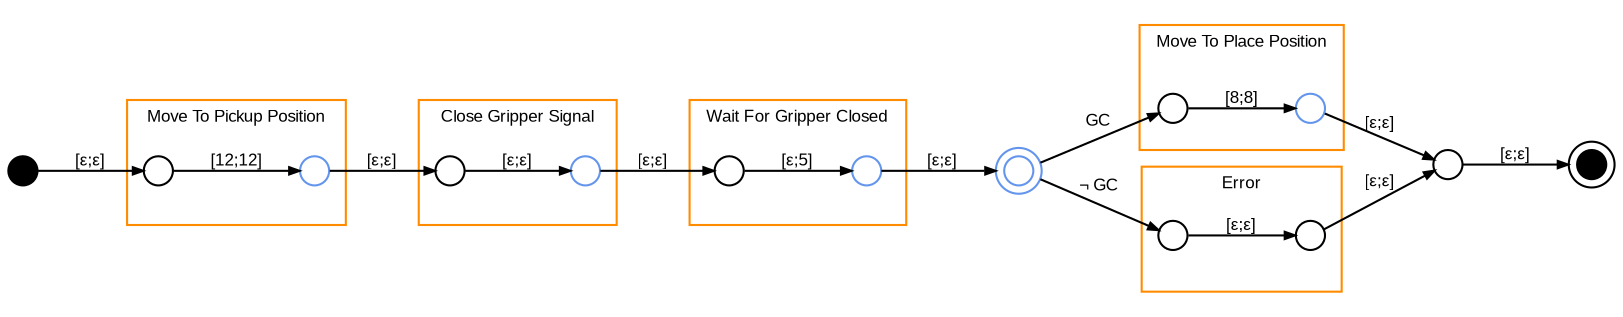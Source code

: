 # http://www.graphviz.org/content/cluster

digraph G {
  graph [fontname="Arial"];
  node [fontname="Arial" shape=circle width=0.2 label="" ];
  edge [fontname="Arial" arrowsize = 0.5 fontsize=8];
  rankdir=LR;
  bgcolor=transparent;

  subgraph cluster_move1 {
    move1s -> move1e [label="[12;12]"];
    color=darkorange;
    label="Move To Pickup Position";
    fontsize = 8;
  }

  subgraph cluster_move2 {
    move2s -> move2e [label="[8;8]"];
    color=darkorange;
    label="Move To Place Position";
    fontsize = 8;
  }

  subgraph cluster_close1 {
    close1s -> close1e  [label="[ε;ε]"];
    color=darkorange;
    label="Close Gripper Signal";
    fontsize = 8;
  }

  subgraph cluster_wait1 {
    wait1s -> wait1e [label="[ε;5]"];
    color=darkorange;
    label="Wait For Gripper Closed";
    fontsize = 8;
  }

  subgraph cluster_error1 {
    error1s -> error1e [label="[ε;ε]"];
    color=darkorange;
    label="Error";
    fontsize = 8;
  }

  start -> move1s [label="[ε;ε]"];
  move1e -> close1s [label="[ε;ε]"];
  close1e -> wait1s [label="[ε;ε]"];
  wait1e -> choice1 [label="[ε;ε]"];
  choice1 -> move2s [label="GC"];
  choice1 -> error1s [label="¬ GC"];
  move2e -> merge1 [label="[ε;ε]"];
  error1e -> merge1 [label="[ε;ε]"];
  merge1 -> end [label="[ε;ε]"];

  move1e [color=cornflowerblue];
  move2e [color=cornflowerblue];
  close1e [color=cornflowerblue];
  wait1e [color=cornflowerblue];
  choice1 [shape=doublecircle color=cornflowerblue];

  start [shape=circle color=black style=filled width=0.2 ];
  end [shape=doublecircle color=black style=filled width=0.2 ];
}
